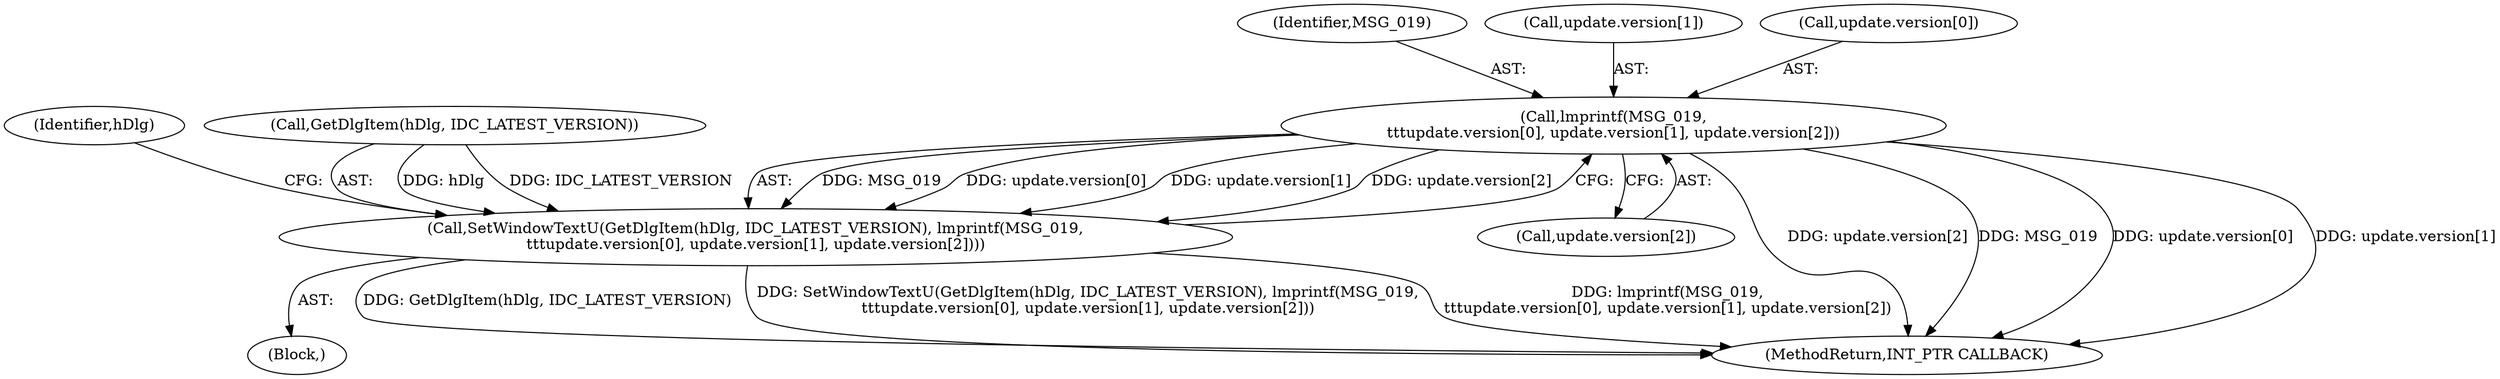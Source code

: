 digraph "0_rufus_c3c39f7f8a11f612c4ebf7affce25ec6928eb1cb_1@array" {
"1000215" [label="(Call,lmprintf(MSG_019,\n\t\t\tupdate.version[0], update.version[1], update.version[2]))"];
"1000211" [label="(Call,SetWindowTextU(GetDlgItem(hDlg, IDC_LATEST_VERSION), lmprintf(MSG_019,\n\t\t\tupdate.version[0], update.version[1], update.version[2])))"];
"1000215" [label="(Call,lmprintf(MSG_019,\n\t\t\tupdate.version[0], update.version[1], update.version[2]))"];
"1000211" [label="(Call,SetWindowTextU(GetDlgItem(hDlg, IDC_LATEST_VERSION), lmprintf(MSG_019,\n\t\t\tupdate.version[0], update.version[1], update.version[2])))"];
"1000234" [label="(Identifier,hDlg)"];
"1000227" [label="(Call,update.version[2])"];
"1000216" [label="(Identifier,MSG_019)"];
"1000212" [label="(Call,GetDlgItem(hDlg, IDC_LATEST_VERSION))"];
"1000570" [label="(MethodReturn,INT_PTR CALLBACK)"];
"1000222" [label="(Call,update.version[1])"];
"1000217" [label="(Call,update.version[0])"];
"1000140" [label="(Block,)"];
"1000215" -> "1000211"  [label="AST: "];
"1000215" -> "1000227"  [label="CFG: "];
"1000216" -> "1000215"  [label="AST: "];
"1000217" -> "1000215"  [label="AST: "];
"1000222" -> "1000215"  [label="AST: "];
"1000227" -> "1000215"  [label="AST: "];
"1000211" -> "1000215"  [label="CFG: "];
"1000215" -> "1000570"  [label="DDG: update.version[2]"];
"1000215" -> "1000570"  [label="DDG: MSG_019"];
"1000215" -> "1000570"  [label="DDG: update.version[0]"];
"1000215" -> "1000570"  [label="DDG: update.version[1]"];
"1000215" -> "1000211"  [label="DDG: MSG_019"];
"1000215" -> "1000211"  [label="DDG: update.version[0]"];
"1000215" -> "1000211"  [label="DDG: update.version[1]"];
"1000215" -> "1000211"  [label="DDG: update.version[2]"];
"1000211" -> "1000140"  [label="AST: "];
"1000212" -> "1000211"  [label="AST: "];
"1000234" -> "1000211"  [label="CFG: "];
"1000211" -> "1000570"  [label="DDG: GetDlgItem(hDlg, IDC_LATEST_VERSION)"];
"1000211" -> "1000570"  [label="DDG: SetWindowTextU(GetDlgItem(hDlg, IDC_LATEST_VERSION), lmprintf(MSG_019,\n\t\t\tupdate.version[0], update.version[1], update.version[2]))"];
"1000211" -> "1000570"  [label="DDG: lmprintf(MSG_019,\n\t\t\tupdate.version[0], update.version[1], update.version[2])"];
"1000212" -> "1000211"  [label="DDG: hDlg"];
"1000212" -> "1000211"  [label="DDG: IDC_LATEST_VERSION"];
}
